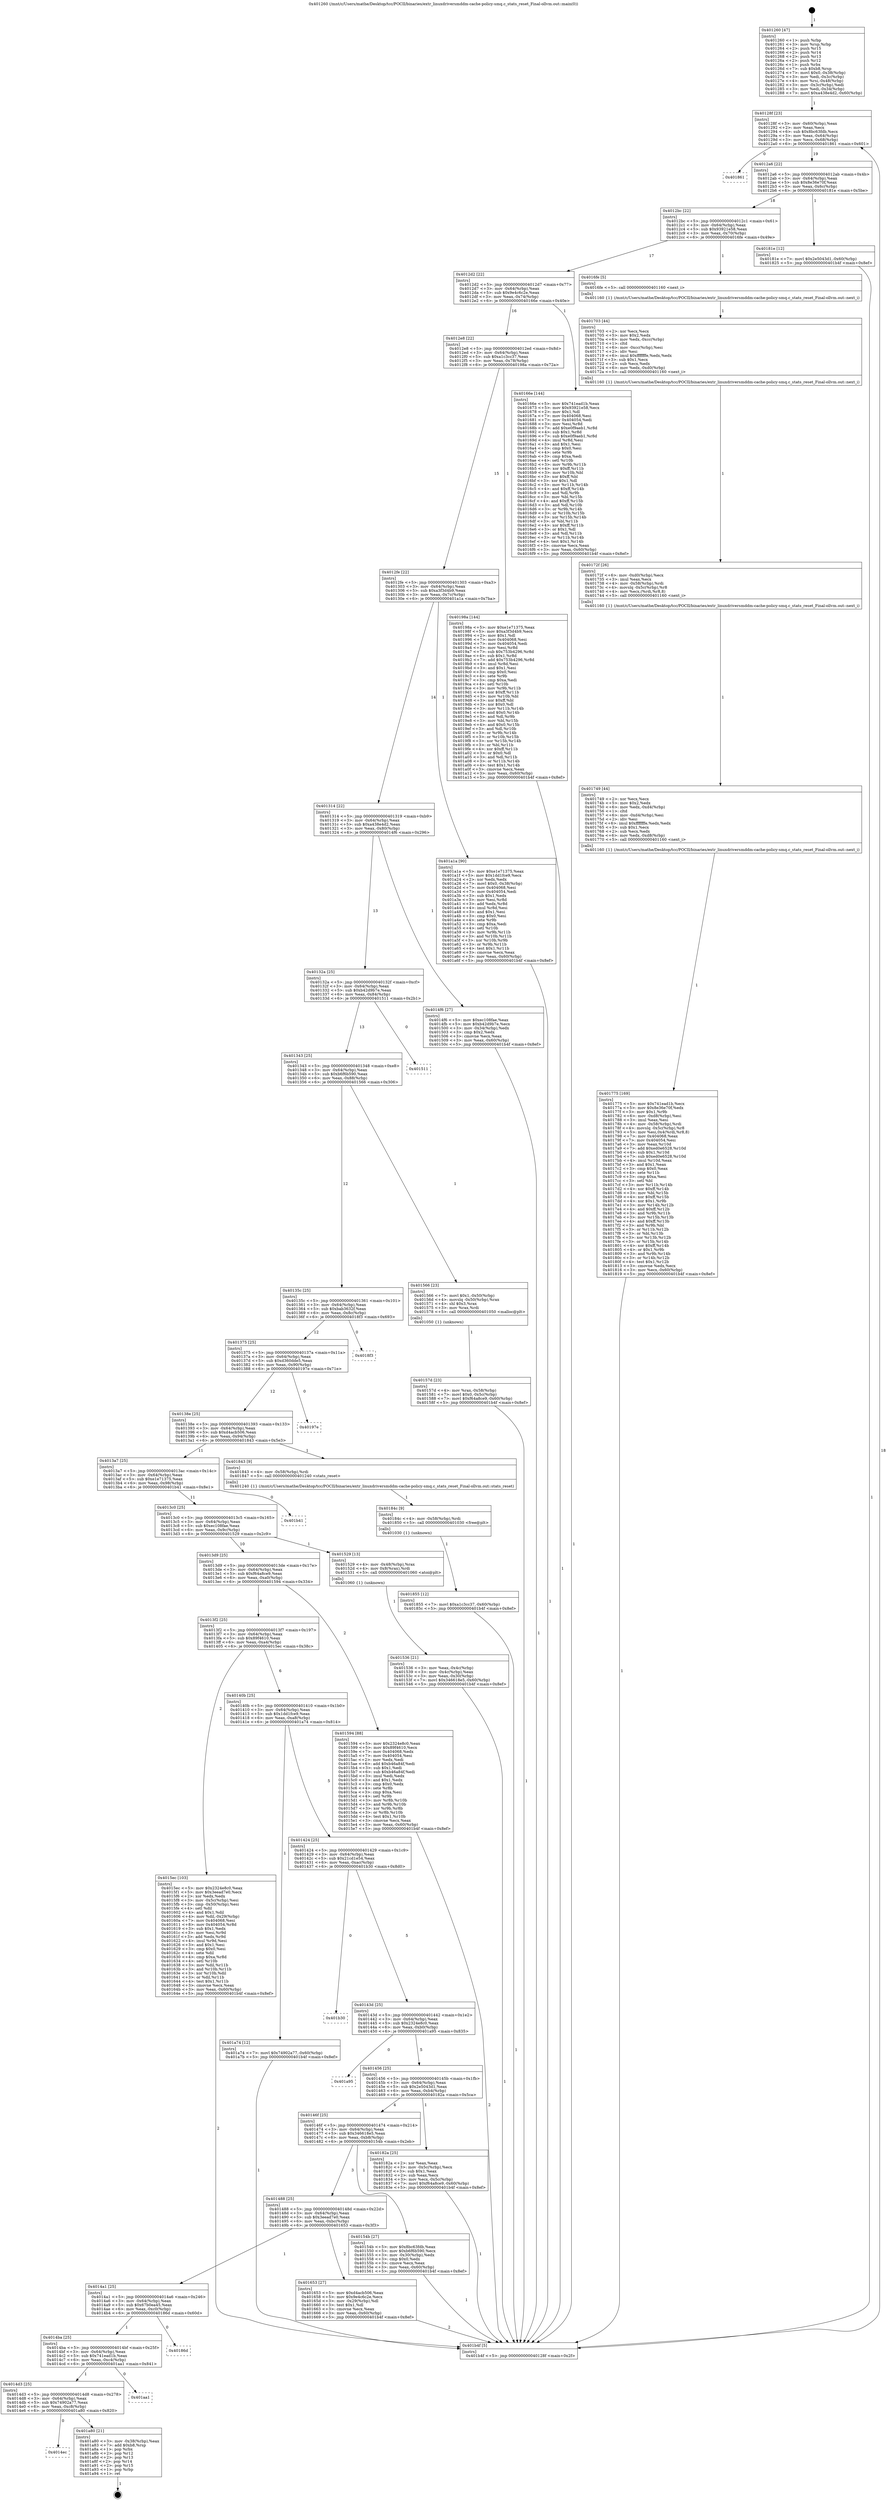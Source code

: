 digraph "0x401260" {
  label = "0x401260 (/mnt/c/Users/mathe/Desktop/tcc/POCII/binaries/extr_linuxdriversmddm-cache-policy-smq.c_stats_reset_Final-ollvm.out::main(0))"
  labelloc = "t"
  node[shape=record]

  Entry [label="",width=0.3,height=0.3,shape=circle,fillcolor=black,style=filled]
  "0x40128f" [label="{
     0x40128f [23]\l
     | [instrs]\l
     &nbsp;&nbsp;0x40128f \<+3\>: mov -0x60(%rbp),%eax\l
     &nbsp;&nbsp;0x401292 \<+2\>: mov %eax,%ecx\l
     &nbsp;&nbsp;0x401294 \<+6\>: sub $0x8bc63fdb,%ecx\l
     &nbsp;&nbsp;0x40129a \<+3\>: mov %eax,-0x64(%rbp)\l
     &nbsp;&nbsp;0x40129d \<+3\>: mov %ecx,-0x68(%rbp)\l
     &nbsp;&nbsp;0x4012a0 \<+6\>: je 0000000000401861 \<main+0x601\>\l
  }"]
  "0x401861" [label="{
     0x401861\l
  }", style=dashed]
  "0x4012a6" [label="{
     0x4012a6 [22]\l
     | [instrs]\l
     &nbsp;&nbsp;0x4012a6 \<+5\>: jmp 00000000004012ab \<main+0x4b\>\l
     &nbsp;&nbsp;0x4012ab \<+3\>: mov -0x64(%rbp),%eax\l
     &nbsp;&nbsp;0x4012ae \<+5\>: sub $0x8e36e70f,%eax\l
     &nbsp;&nbsp;0x4012b3 \<+3\>: mov %eax,-0x6c(%rbp)\l
     &nbsp;&nbsp;0x4012b6 \<+6\>: je 000000000040181e \<main+0x5be\>\l
  }"]
  Exit [label="",width=0.3,height=0.3,shape=circle,fillcolor=black,style=filled,peripheries=2]
  "0x40181e" [label="{
     0x40181e [12]\l
     | [instrs]\l
     &nbsp;&nbsp;0x40181e \<+7\>: movl $0x2e5043d1,-0x60(%rbp)\l
     &nbsp;&nbsp;0x401825 \<+5\>: jmp 0000000000401b4f \<main+0x8ef\>\l
  }"]
  "0x4012bc" [label="{
     0x4012bc [22]\l
     | [instrs]\l
     &nbsp;&nbsp;0x4012bc \<+5\>: jmp 00000000004012c1 \<main+0x61\>\l
     &nbsp;&nbsp;0x4012c1 \<+3\>: mov -0x64(%rbp),%eax\l
     &nbsp;&nbsp;0x4012c4 \<+5\>: sub $0x93921e58,%eax\l
     &nbsp;&nbsp;0x4012c9 \<+3\>: mov %eax,-0x70(%rbp)\l
     &nbsp;&nbsp;0x4012cc \<+6\>: je 00000000004016fe \<main+0x49e\>\l
  }"]
  "0x4014ec" [label="{
     0x4014ec\l
  }", style=dashed]
  "0x4016fe" [label="{
     0x4016fe [5]\l
     | [instrs]\l
     &nbsp;&nbsp;0x4016fe \<+5\>: call 0000000000401160 \<next_i\>\l
     | [calls]\l
     &nbsp;&nbsp;0x401160 \{1\} (/mnt/c/Users/mathe/Desktop/tcc/POCII/binaries/extr_linuxdriversmddm-cache-policy-smq.c_stats_reset_Final-ollvm.out::next_i)\l
  }"]
  "0x4012d2" [label="{
     0x4012d2 [22]\l
     | [instrs]\l
     &nbsp;&nbsp;0x4012d2 \<+5\>: jmp 00000000004012d7 \<main+0x77\>\l
     &nbsp;&nbsp;0x4012d7 \<+3\>: mov -0x64(%rbp),%eax\l
     &nbsp;&nbsp;0x4012da \<+5\>: sub $0x9e4c6c2e,%eax\l
     &nbsp;&nbsp;0x4012df \<+3\>: mov %eax,-0x74(%rbp)\l
     &nbsp;&nbsp;0x4012e2 \<+6\>: je 000000000040166e \<main+0x40e\>\l
  }"]
  "0x401a80" [label="{
     0x401a80 [21]\l
     | [instrs]\l
     &nbsp;&nbsp;0x401a80 \<+3\>: mov -0x38(%rbp),%eax\l
     &nbsp;&nbsp;0x401a83 \<+7\>: add $0xb8,%rsp\l
     &nbsp;&nbsp;0x401a8a \<+1\>: pop %rbx\l
     &nbsp;&nbsp;0x401a8b \<+2\>: pop %r12\l
     &nbsp;&nbsp;0x401a8d \<+2\>: pop %r13\l
     &nbsp;&nbsp;0x401a8f \<+2\>: pop %r14\l
     &nbsp;&nbsp;0x401a91 \<+2\>: pop %r15\l
     &nbsp;&nbsp;0x401a93 \<+1\>: pop %rbp\l
     &nbsp;&nbsp;0x401a94 \<+1\>: ret\l
  }"]
  "0x40166e" [label="{
     0x40166e [144]\l
     | [instrs]\l
     &nbsp;&nbsp;0x40166e \<+5\>: mov $0x741ead1b,%eax\l
     &nbsp;&nbsp;0x401673 \<+5\>: mov $0x93921e58,%ecx\l
     &nbsp;&nbsp;0x401678 \<+2\>: mov $0x1,%dl\l
     &nbsp;&nbsp;0x40167a \<+7\>: mov 0x404068,%esi\l
     &nbsp;&nbsp;0x401681 \<+7\>: mov 0x404054,%edi\l
     &nbsp;&nbsp;0x401688 \<+3\>: mov %esi,%r8d\l
     &nbsp;&nbsp;0x40168b \<+7\>: add $0xe0f9aeb1,%r8d\l
     &nbsp;&nbsp;0x401692 \<+4\>: sub $0x1,%r8d\l
     &nbsp;&nbsp;0x401696 \<+7\>: sub $0xe0f9aeb1,%r8d\l
     &nbsp;&nbsp;0x40169d \<+4\>: imul %r8d,%esi\l
     &nbsp;&nbsp;0x4016a1 \<+3\>: and $0x1,%esi\l
     &nbsp;&nbsp;0x4016a4 \<+3\>: cmp $0x0,%esi\l
     &nbsp;&nbsp;0x4016a7 \<+4\>: sete %r9b\l
     &nbsp;&nbsp;0x4016ab \<+3\>: cmp $0xa,%edi\l
     &nbsp;&nbsp;0x4016ae \<+4\>: setl %r10b\l
     &nbsp;&nbsp;0x4016b2 \<+3\>: mov %r9b,%r11b\l
     &nbsp;&nbsp;0x4016b5 \<+4\>: xor $0xff,%r11b\l
     &nbsp;&nbsp;0x4016b9 \<+3\>: mov %r10b,%bl\l
     &nbsp;&nbsp;0x4016bc \<+3\>: xor $0xff,%bl\l
     &nbsp;&nbsp;0x4016bf \<+3\>: xor $0x1,%dl\l
     &nbsp;&nbsp;0x4016c2 \<+3\>: mov %r11b,%r14b\l
     &nbsp;&nbsp;0x4016c5 \<+4\>: and $0xff,%r14b\l
     &nbsp;&nbsp;0x4016c9 \<+3\>: and %dl,%r9b\l
     &nbsp;&nbsp;0x4016cc \<+3\>: mov %bl,%r15b\l
     &nbsp;&nbsp;0x4016cf \<+4\>: and $0xff,%r15b\l
     &nbsp;&nbsp;0x4016d3 \<+3\>: and %dl,%r10b\l
     &nbsp;&nbsp;0x4016d6 \<+3\>: or %r9b,%r14b\l
     &nbsp;&nbsp;0x4016d9 \<+3\>: or %r10b,%r15b\l
     &nbsp;&nbsp;0x4016dc \<+3\>: xor %r15b,%r14b\l
     &nbsp;&nbsp;0x4016df \<+3\>: or %bl,%r11b\l
     &nbsp;&nbsp;0x4016e2 \<+4\>: xor $0xff,%r11b\l
     &nbsp;&nbsp;0x4016e6 \<+3\>: or $0x1,%dl\l
     &nbsp;&nbsp;0x4016e9 \<+3\>: and %dl,%r11b\l
     &nbsp;&nbsp;0x4016ec \<+3\>: or %r11b,%r14b\l
     &nbsp;&nbsp;0x4016ef \<+4\>: test $0x1,%r14b\l
     &nbsp;&nbsp;0x4016f3 \<+3\>: cmovne %ecx,%eax\l
     &nbsp;&nbsp;0x4016f6 \<+3\>: mov %eax,-0x60(%rbp)\l
     &nbsp;&nbsp;0x4016f9 \<+5\>: jmp 0000000000401b4f \<main+0x8ef\>\l
  }"]
  "0x4012e8" [label="{
     0x4012e8 [22]\l
     | [instrs]\l
     &nbsp;&nbsp;0x4012e8 \<+5\>: jmp 00000000004012ed \<main+0x8d\>\l
     &nbsp;&nbsp;0x4012ed \<+3\>: mov -0x64(%rbp),%eax\l
     &nbsp;&nbsp;0x4012f0 \<+5\>: sub $0xa1c3cc37,%eax\l
     &nbsp;&nbsp;0x4012f5 \<+3\>: mov %eax,-0x78(%rbp)\l
     &nbsp;&nbsp;0x4012f8 \<+6\>: je 000000000040198a \<main+0x72a\>\l
  }"]
  "0x4014d3" [label="{
     0x4014d3 [25]\l
     | [instrs]\l
     &nbsp;&nbsp;0x4014d3 \<+5\>: jmp 00000000004014d8 \<main+0x278\>\l
     &nbsp;&nbsp;0x4014d8 \<+3\>: mov -0x64(%rbp),%eax\l
     &nbsp;&nbsp;0x4014db \<+5\>: sub $0x74902a77,%eax\l
     &nbsp;&nbsp;0x4014e0 \<+6\>: mov %eax,-0xc8(%rbp)\l
     &nbsp;&nbsp;0x4014e6 \<+6\>: je 0000000000401a80 \<main+0x820\>\l
  }"]
  "0x40198a" [label="{
     0x40198a [144]\l
     | [instrs]\l
     &nbsp;&nbsp;0x40198a \<+5\>: mov $0xe1e71375,%eax\l
     &nbsp;&nbsp;0x40198f \<+5\>: mov $0xa3f3d4b9,%ecx\l
     &nbsp;&nbsp;0x401994 \<+2\>: mov $0x1,%dl\l
     &nbsp;&nbsp;0x401996 \<+7\>: mov 0x404068,%esi\l
     &nbsp;&nbsp;0x40199d \<+7\>: mov 0x404054,%edi\l
     &nbsp;&nbsp;0x4019a4 \<+3\>: mov %esi,%r8d\l
     &nbsp;&nbsp;0x4019a7 \<+7\>: sub $0x753b4296,%r8d\l
     &nbsp;&nbsp;0x4019ae \<+4\>: sub $0x1,%r8d\l
     &nbsp;&nbsp;0x4019b2 \<+7\>: add $0x753b4296,%r8d\l
     &nbsp;&nbsp;0x4019b9 \<+4\>: imul %r8d,%esi\l
     &nbsp;&nbsp;0x4019bd \<+3\>: and $0x1,%esi\l
     &nbsp;&nbsp;0x4019c0 \<+3\>: cmp $0x0,%esi\l
     &nbsp;&nbsp;0x4019c3 \<+4\>: sete %r9b\l
     &nbsp;&nbsp;0x4019c7 \<+3\>: cmp $0xa,%edi\l
     &nbsp;&nbsp;0x4019ca \<+4\>: setl %r10b\l
     &nbsp;&nbsp;0x4019ce \<+3\>: mov %r9b,%r11b\l
     &nbsp;&nbsp;0x4019d1 \<+4\>: xor $0xff,%r11b\l
     &nbsp;&nbsp;0x4019d5 \<+3\>: mov %r10b,%bl\l
     &nbsp;&nbsp;0x4019d8 \<+3\>: xor $0xff,%bl\l
     &nbsp;&nbsp;0x4019db \<+3\>: xor $0x0,%dl\l
     &nbsp;&nbsp;0x4019de \<+3\>: mov %r11b,%r14b\l
     &nbsp;&nbsp;0x4019e1 \<+4\>: and $0x0,%r14b\l
     &nbsp;&nbsp;0x4019e5 \<+3\>: and %dl,%r9b\l
     &nbsp;&nbsp;0x4019e8 \<+3\>: mov %bl,%r15b\l
     &nbsp;&nbsp;0x4019eb \<+4\>: and $0x0,%r15b\l
     &nbsp;&nbsp;0x4019ef \<+3\>: and %dl,%r10b\l
     &nbsp;&nbsp;0x4019f2 \<+3\>: or %r9b,%r14b\l
     &nbsp;&nbsp;0x4019f5 \<+3\>: or %r10b,%r15b\l
     &nbsp;&nbsp;0x4019f8 \<+3\>: xor %r15b,%r14b\l
     &nbsp;&nbsp;0x4019fb \<+3\>: or %bl,%r11b\l
     &nbsp;&nbsp;0x4019fe \<+4\>: xor $0xff,%r11b\l
     &nbsp;&nbsp;0x401a02 \<+3\>: or $0x0,%dl\l
     &nbsp;&nbsp;0x401a05 \<+3\>: and %dl,%r11b\l
     &nbsp;&nbsp;0x401a08 \<+3\>: or %r11b,%r14b\l
     &nbsp;&nbsp;0x401a0b \<+4\>: test $0x1,%r14b\l
     &nbsp;&nbsp;0x401a0f \<+3\>: cmovne %ecx,%eax\l
     &nbsp;&nbsp;0x401a12 \<+3\>: mov %eax,-0x60(%rbp)\l
     &nbsp;&nbsp;0x401a15 \<+5\>: jmp 0000000000401b4f \<main+0x8ef\>\l
  }"]
  "0x4012fe" [label="{
     0x4012fe [22]\l
     | [instrs]\l
     &nbsp;&nbsp;0x4012fe \<+5\>: jmp 0000000000401303 \<main+0xa3\>\l
     &nbsp;&nbsp;0x401303 \<+3\>: mov -0x64(%rbp),%eax\l
     &nbsp;&nbsp;0x401306 \<+5\>: sub $0xa3f3d4b9,%eax\l
     &nbsp;&nbsp;0x40130b \<+3\>: mov %eax,-0x7c(%rbp)\l
     &nbsp;&nbsp;0x40130e \<+6\>: je 0000000000401a1a \<main+0x7ba\>\l
  }"]
  "0x401aa1" [label="{
     0x401aa1\l
  }", style=dashed]
  "0x401a1a" [label="{
     0x401a1a [90]\l
     | [instrs]\l
     &nbsp;&nbsp;0x401a1a \<+5\>: mov $0xe1e71375,%eax\l
     &nbsp;&nbsp;0x401a1f \<+5\>: mov $0x1dd1fce9,%ecx\l
     &nbsp;&nbsp;0x401a24 \<+2\>: xor %edx,%edx\l
     &nbsp;&nbsp;0x401a26 \<+7\>: movl $0x0,-0x38(%rbp)\l
     &nbsp;&nbsp;0x401a2d \<+7\>: mov 0x404068,%esi\l
     &nbsp;&nbsp;0x401a34 \<+7\>: mov 0x404054,%edi\l
     &nbsp;&nbsp;0x401a3b \<+3\>: sub $0x1,%edx\l
     &nbsp;&nbsp;0x401a3e \<+3\>: mov %esi,%r8d\l
     &nbsp;&nbsp;0x401a41 \<+3\>: add %edx,%r8d\l
     &nbsp;&nbsp;0x401a44 \<+4\>: imul %r8d,%esi\l
     &nbsp;&nbsp;0x401a48 \<+3\>: and $0x1,%esi\l
     &nbsp;&nbsp;0x401a4b \<+3\>: cmp $0x0,%esi\l
     &nbsp;&nbsp;0x401a4e \<+4\>: sete %r9b\l
     &nbsp;&nbsp;0x401a52 \<+3\>: cmp $0xa,%edi\l
     &nbsp;&nbsp;0x401a55 \<+4\>: setl %r10b\l
     &nbsp;&nbsp;0x401a59 \<+3\>: mov %r9b,%r11b\l
     &nbsp;&nbsp;0x401a5c \<+3\>: and %r10b,%r11b\l
     &nbsp;&nbsp;0x401a5f \<+3\>: xor %r10b,%r9b\l
     &nbsp;&nbsp;0x401a62 \<+3\>: or %r9b,%r11b\l
     &nbsp;&nbsp;0x401a65 \<+4\>: test $0x1,%r11b\l
     &nbsp;&nbsp;0x401a69 \<+3\>: cmovne %ecx,%eax\l
     &nbsp;&nbsp;0x401a6c \<+3\>: mov %eax,-0x60(%rbp)\l
     &nbsp;&nbsp;0x401a6f \<+5\>: jmp 0000000000401b4f \<main+0x8ef\>\l
  }"]
  "0x401314" [label="{
     0x401314 [22]\l
     | [instrs]\l
     &nbsp;&nbsp;0x401314 \<+5\>: jmp 0000000000401319 \<main+0xb9\>\l
     &nbsp;&nbsp;0x401319 \<+3\>: mov -0x64(%rbp),%eax\l
     &nbsp;&nbsp;0x40131c \<+5\>: sub $0xa438e4d2,%eax\l
     &nbsp;&nbsp;0x401321 \<+3\>: mov %eax,-0x80(%rbp)\l
     &nbsp;&nbsp;0x401324 \<+6\>: je 00000000004014f6 \<main+0x296\>\l
  }"]
  "0x4014ba" [label="{
     0x4014ba [25]\l
     | [instrs]\l
     &nbsp;&nbsp;0x4014ba \<+5\>: jmp 00000000004014bf \<main+0x25f\>\l
     &nbsp;&nbsp;0x4014bf \<+3\>: mov -0x64(%rbp),%eax\l
     &nbsp;&nbsp;0x4014c2 \<+5\>: sub $0x741ead1b,%eax\l
     &nbsp;&nbsp;0x4014c7 \<+6\>: mov %eax,-0xc4(%rbp)\l
     &nbsp;&nbsp;0x4014cd \<+6\>: je 0000000000401aa1 \<main+0x841\>\l
  }"]
  "0x4014f6" [label="{
     0x4014f6 [27]\l
     | [instrs]\l
     &nbsp;&nbsp;0x4014f6 \<+5\>: mov $0xec108fae,%eax\l
     &nbsp;&nbsp;0x4014fb \<+5\>: mov $0xb42d9b7e,%ecx\l
     &nbsp;&nbsp;0x401500 \<+3\>: mov -0x34(%rbp),%edx\l
     &nbsp;&nbsp;0x401503 \<+3\>: cmp $0x2,%edx\l
     &nbsp;&nbsp;0x401506 \<+3\>: cmovne %ecx,%eax\l
     &nbsp;&nbsp;0x401509 \<+3\>: mov %eax,-0x60(%rbp)\l
     &nbsp;&nbsp;0x40150c \<+5\>: jmp 0000000000401b4f \<main+0x8ef\>\l
  }"]
  "0x40132a" [label="{
     0x40132a [25]\l
     | [instrs]\l
     &nbsp;&nbsp;0x40132a \<+5\>: jmp 000000000040132f \<main+0xcf\>\l
     &nbsp;&nbsp;0x40132f \<+3\>: mov -0x64(%rbp),%eax\l
     &nbsp;&nbsp;0x401332 \<+5\>: sub $0xb42d9b7e,%eax\l
     &nbsp;&nbsp;0x401337 \<+6\>: mov %eax,-0x84(%rbp)\l
     &nbsp;&nbsp;0x40133d \<+6\>: je 0000000000401511 \<main+0x2b1\>\l
  }"]
  "0x401b4f" [label="{
     0x401b4f [5]\l
     | [instrs]\l
     &nbsp;&nbsp;0x401b4f \<+5\>: jmp 000000000040128f \<main+0x2f\>\l
  }"]
  "0x401260" [label="{
     0x401260 [47]\l
     | [instrs]\l
     &nbsp;&nbsp;0x401260 \<+1\>: push %rbp\l
     &nbsp;&nbsp;0x401261 \<+3\>: mov %rsp,%rbp\l
     &nbsp;&nbsp;0x401264 \<+2\>: push %r15\l
     &nbsp;&nbsp;0x401266 \<+2\>: push %r14\l
     &nbsp;&nbsp;0x401268 \<+2\>: push %r13\l
     &nbsp;&nbsp;0x40126a \<+2\>: push %r12\l
     &nbsp;&nbsp;0x40126c \<+1\>: push %rbx\l
     &nbsp;&nbsp;0x40126d \<+7\>: sub $0xb8,%rsp\l
     &nbsp;&nbsp;0x401274 \<+7\>: movl $0x0,-0x38(%rbp)\l
     &nbsp;&nbsp;0x40127b \<+3\>: mov %edi,-0x3c(%rbp)\l
     &nbsp;&nbsp;0x40127e \<+4\>: mov %rsi,-0x48(%rbp)\l
     &nbsp;&nbsp;0x401282 \<+3\>: mov -0x3c(%rbp),%edi\l
     &nbsp;&nbsp;0x401285 \<+3\>: mov %edi,-0x34(%rbp)\l
     &nbsp;&nbsp;0x401288 \<+7\>: movl $0xa438e4d2,-0x60(%rbp)\l
  }"]
  "0x40186d" [label="{
     0x40186d\l
  }", style=dashed]
  "0x401511" [label="{
     0x401511\l
  }", style=dashed]
  "0x401343" [label="{
     0x401343 [25]\l
     | [instrs]\l
     &nbsp;&nbsp;0x401343 \<+5\>: jmp 0000000000401348 \<main+0xe8\>\l
     &nbsp;&nbsp;0x401348 \<+3\>: mov -0x64(%rbp),%eax\l
     &nbsp;&nbsp;0x40134b \<+5\>: sub $0xb6f6b590,%eax\l
     &nbsp;&nbsp;0x401350 \<+6\>: mov %eax,-0x88(%rbp)\l
     &nbsp;&nbsp;0x401356 \<+6\>: je 0000000000401566 \<main+0x306\>\l
  }"]
  "0x401855" [label="{
     0x401855 [12]\l
     | [instrs]\l
     &nbsp;&nbsp;0x401855 \<+7\>: movl $0xa1c3cc37,-0x60(%rbp)\l
     &nbsp;&nbsp;0x40185c \<+5\>: jmp 0000000000401b4f \<main+0x8ef\>\l
  }"]
  "0x401566" [label="{
     0x401566 [23]\l
     | [instrs]\l
     &nbsp;&nbsp;0x401566 \<+7\>: movl $0x1,-0x50(%rbp)\l
     &nbsp;&nbsp;0x40156d \<+4\>: movslq -0x50(%rbp),%rax\l
     &nbsp;&nbsp;0x401571 \<+4\>: shl $0x3,%rax\l
     &nbsp;&nbsp;0x401575 \<+3\>: mov %rax,%rdi\l
     &nbsp;&nbsp;0x401578 \<+5\>: call 0000000000401050 \<malloc@plt\>\l
     | [calls]\l
     &nbsp;&nbsp;0x401050 \{1\} (unknown)\l
  }"]
  "0x40135c" [label="{
     0x40135c [25]\l
     | [instrs]\l
     &nbsp;&nbsp;0x40135c \<+5\>: jmp 0000000000401361 \<main+0x101\>\l
     &nbsp;&nbsp;0x401361 \<+3\>: mov -0x64(%rbp),%eax\l
     &nbsp;&nbsp;0x401364 \<+5\>: sub $0xbab3632f,%eax\l
     &nbsp;&nbsp;0x401369 \<+6\>: mov %eax,-0x8c(%rbp)\l
     &nbsp;&nbsp;0x40136f \<+6\>: je 00000000004018f3 \<main+0x693\>\l
  }"]
  "0x40184c" [label="{
     0x40184c [9]\l
     | [instrs]\l
     &nbsp;&nbsp;0x40184c \<+4\>: mov -0x58(%rbp),%rdi\l
     &nbsp;&nbsp;0x401850 \<+5\>: call 0000000000401030 \<free@plt\>\l
     | [calls]\l
     &nbsp;&nbsp;0x401030 \{1\} (unknown)\l
  }"]
  "0x4018f3" [label="{
     0x4018f3\l
  }", style=dashed]
  "0x401375" [label="{
     0x401375 [25]\l
     | [instrs]\l
     &nbsp;&nbsp;0x401375 \<+5\>: jmp 000000000040137a \<main+0x11a\>\l
     &nbsp;&nbsp;0x40137a \<+3\>: mov -0x64(%rbp),%eax\l
     &nbsp;&nbsp;0x40137d \<+5\>: sub $0xd360dde5,%eax\l
     &nbsp;&nbsp;0x401382 \<+6\>: mov %eax,-0x90(%rbp)\l
     &nbsp;&nbsp;0x401388 \<+6\>: je 000000000040197e \<main+0x71e\>\l
  }"]
  "0x401775" [label="{
     0x401775 [169]\l
     | [instrs]\l
     &nbsp;&nbsp;0x401775 \<+5\>: mov $0x741ead1b,%ecx\l
     &nbsp;&nbsp;0x40177a \<+5\>: mov $0x8e36e70f,%edx\l
     &nbsp;&nbsp;0x40177f \<+3\>: mov $0x1,%r9b\l
     &nbsp;&nbsp;0x401782 \<+6\>: mov -0xd8(%rbp),%esi\l
     &nbsp;&nbsp;0x401788 \<+3\>: imul %eax,%esi\l
     &nbsp;&nbsp;0x40178b \<+4\>: mov -0x58(%rbp),%rdi\l
     &nbsp;&nbsp;0x40178f \<+4\>: movslq -0x5c(%rbp),%r8\l
     &nbsp;&nbsp;0x401793 \<+5\>: mov %esi,0x4(%rdi,%r8,8)\l
     &nbsp;&nbsp;0x401798 \<+7\>: mov 0x404068,%eax\l
     &nbsp;&nbsp;0x40179f \<+7\>: mov 0x404054,%esi\l
     &nbsp;&nbsp;0x4017a6 \<+3\>: mov %eax,%r10d\l
     &nbsp;&nbsp;0x4017a9 \<+7\>: add $0xed0e6528,%r10d\l
     &nbsp;&nbsp;0x4017b0 \<+4\>: sub $0x1,%r10d\l
     &nbsp;&nbsp;0x4017b4 \<+7\>: sub $0xed0e6528,%r10d\l
     &nbsp;&nbsp;0x4017bb \<+4\>: imul %r10d,%eax\l
     &nbsp;&nbsp;0x4017bf \<+3\>: and $0x1,%eax\l
     &nbsp;&nbsp;0x4017c2 \<+3\>: cmp $0x0,%eax\l
     &nbsp;&nbsp;0x4017c5 \<+4\>: sete %r11b\l
     &nbsp;&nbsp;0x4017c9 \<+3\>: cmp $0xa,%esi\l
     &nbsp;&nbsp;0x4017cc \<+3\>: setl %bl\l
     &nbsp;&nbsp;0x4017cf \<+3\>: mov %r11b,%r14b\l
     &nbsp;&nbsp;0x4017d2 \<+4\>: xor $0xff,%r14b\l
     &nbsp;&nbsp;0x4017d6 \<+3\>: mov %bl,%r15b\l
     &nbsp;&nbsp;0x4017d9 \<+4\>: xor $0xff,%r15b\l
     &nbsp;&nbsp;0x4017dd \<+4\>: xor $0x1,%r9b\l
     &nbsp;&nbsp;0x4017e1 \<+3\>: mov %r14b,%r12b\l
     &nbsp;&nbsp;0x4017e4 \<+4\>: and $0xff,%r12b\l
     &nbsp;&nbsp;0x4017e8 \<+3\>: and %r9b,%r11b\l
     &nbsp;&nbsp;0x4017eb \<+3\>: mov %r15b,%r13b\l
     &nbsp;&nbsp;0x4017ee \<+4\>: and $0xff,%r13b\l
     &nbsp;&nbsp;0x4017f2 \<+3\>: and %r9b,%bl\l
     &nbsp;&nbsp;0x4017f5 \<+3\>: or %r11b,%r12b\l
     &nbsp;&nbsp;0x4017f8 \<+3\>: or %bl,%r13b\l
     &nbsp;&nbsp;0x4017fb \<+3\>: xor %r13b,%r12b\l
     &nbsp;&nbsp;0x4017fe \<+3\>: or %r15b,%r14b\l
     &nbsp;&nbsp;0x401801 \<+4\>: xor $0xff,%r14b\l
     &nbsp;&nbsp;0x401805 \<+4\>: or $0x1,%r9b\l
     &nbsp;&nbsp;0x401809 \<+3\>: and %r9b,%r14b\l
     &nbsp;&nbsp;0x40180c \<+3\>: or %r14b,%r12b\l
     &nbsp;&nbsp;0x40180f \<+4\>: test $0x1,%r12b\l
     &nbsp;&nbsp;0x401813 \<+3\>: cmovne %edx,%ecx\l
     &nbsp;&nbsp;0x401816 \<+3\>: mov %ecx,-0x60(%rbp)\l
     &nbsp;&nbsp;0x401819 \<+5\>: jmp 0000000000401b4f \<main+0x8ef\>\l
  }"]
  "0x40197e" [label="{
     0x40197e\l
  }", style=dashed]
  "0x40138e" [label="{
     0x40138e [25]\l
     | [instrs]\l
     &nbsp;&nbsp;0x40138e \<+5\>: jmp 0000000000401393 \<main+0x133\>\l
     &nbsp;&nbsp;0x401393 \<+3\>: mov -0x64(%rbp),%eax\l
     &nbsp;&nbsp;0x401396 \<+5\>: sub $0xd4acb506,%eax\l
     &nbsp;&nbsp;0x40139b \<+6\>: mov %eax,-0x94(%rbp)\l
     &nbsp;&nbsp;0x4013a1 \<+6\>: je 0000000000401843 \<main+0x5e3\>\l
  }"]
  "0x401749" [label="{
     0x401749 [44]\l
     | [instrs]\l
     &nbsp;&nbsp;0x401749 \<+2\>: xor %ecx,%ecx\l
     &nbsp;&nbsp;0x40174b \<+5\>: mov $0x2,%edx\l
     &nbsp;&nbsp;0x401750 \<+6\>: mov %edx,-0xd4(%rbp)\l
     &nbsp;&nbsp;0x401756 \<+1\>: cltd\l
     &nbsp;&nbsp;0x401757 \<+6\>: mov -0xd4(%rbp),%esi\l
     &nbsp;&nbsp;0x40175d \<+2\>: idiv %esi\l
     &nbsp;&nbsp;0x40175f \<+6\>: imul $0xfffffffe,%edx,%edx\l
     &nbsp;&nbsp;0x401765 \<+3\>: sub $0x1,%ecx\l
     &nbsp;&nbsp;0x401768 \<+2\>: sub %ecx,%edx\l
     &nbsp;&nbsp;0x40176a \<+6\>: mov %edx,-0xd8(%rbp)\l
     &nbsp;&nbsp;0x401770 \<+5\>: call 0000000000401160 \<next_i\>\l
     | [calls]\l
     &nbsp;&nbsp;0x401160 \{1\} (/mnt/c/Users/mathe/Desktop/tcc/POCII/binaries/extr_linuxdriversmddm-cache-policy-smq.c_stats_reset_Final-ollvm.out::next_i)\l
  }"]
  "0x401843" [label="{
     0x401843 [9]\l
     | [instrs]\l
     &nbsp;&nbsp;0x401843 \<+4\>: mov -0x58(%rbp),%rdi\l
     &nbsp;&nbsp;0x401847 \<+5\>: call 0000000000401240 \<stats_reset\>\l
     | [calls]\l
     &nbsp;&nbsp;0x401240 \{1\} (/mnt/c/Users/mathe/Desktop/tcc/POCII/binaries/extr_linuxdriversmddm-cache-policy-smq.c_stats_reset_Final-ollvm.out::stats_reset)\l
  }"]
  "0x4013a7" [label="{
     0x4013a7 [25]\l
     | [instrs]\l
     &nbsp;&nbsp;0x4013a7 \<+5\>: jmp 00000000004013ac \<main+0x14c\>\l
     &nbsp;&nbsp;0x4013ac \<+3\>: mov -0x64(%rbp),%eax\l
     &nbsp;&nbsp;0x4013af \<+5\>: sub $0xe1e71375,%eax\l
     &nbsp;&nbsp;0x4013b4 \<+6\>: mov %eax,-0x98(%rbp)\l
     &nbsp;&nbsp;0x4013ba \<+6\>: je 0000000000401b41 \<main+0x8e1\>\l
  }"]
  "0x40172f" [label="{
     0x40172f [26]\l
     | [instrs]\l
     &nbsp;&nbsp;0x40172f \<+6\>: mov -0xd0(%rbp),%ecx\l
     &nbsp;&nbsp;0x401735 \<+3\>: imul %eax,%ecx\l
     &nbsp;&nbsp;0x401738 \<+4\>: mov -0x58(%rbp),%rdi\l
     &nbsp;&nbsp;0x40173c \<+4\>: movslq -0x5c(%rbp),%r8\l
     &nbsp;&nbsp;0x401740 \<+4\>: mov %ecx,(%rdi,%r8,8)\l
     &nbsp;&nbsp;0x401744 \<+5\>: call 0000000000401160 \<next_i\>\l
     | [calls]\l
     &nbsp;&nbsp;0x401160 \{1\} (/mnt/c/Users/mathe/Desktop/tcc/POCII/binaries/extr_linuxdriversmddm-cache-policy-smq.c_stats_reset_Final-ollvm.out::next_i)\l
  }"]
  "0x401b41" [label="{
     0x401b41\l
  }", style=dashed]
  "0x4013c0" [label="{
     0x4013c0 [25]\l
     | [instrs]\l
     &nbsp;&nbsp;0x4013c0 \<+5\>: jmp 00000000004013c5 \<main+0x165\>\l
     &nbsp;&nbsp;0x4013c5 \<+3\>: mov -0x64(%rbp),%eax\l
     &nbsp;&nbsp;0x4013c8 \<+5\>: sub $0xec108fae,%eax\l
     &nbsp;&nbsp;0x4013cd \<+6\>: mov %eax,-0x9c(%rbp)\l
     &nbsp;&nbsp;0x4013d3 \<+6\>: je 0000000000401529 \<main+0x2c9\>\l
  }"]
  "0x401703" [label="{
     0x401703 [44]\l
     | [instrs]\l
     &nbsp;&nbsp;0x401703 \<+2\>: xor %ecx,%ecx\l
     &nbsp;&nbsp;0x401705 \<+5\>: mov $0x2,%edx\l
     &nbsp;&nbsp;0x40170a \<+6\>: mov %edx,-0xcc(%rbp)\l
     &nbsp;&nbsp;0x401710 \<+1\>: cltd\l
     &nbsp;&nbsp;0x401711 \<+6\>: mov -0xcc(%rbp),%esi\l
     &nbsp;&nbsp;0x401717 \<+2\>: idiv %esi\l
     &nbsp;&nbsp;0x401719 \<+6\>: imul $0xfffffffe,%edx,%edx\l
     &nbsp;&nbsp;0x40171f \<+3\>: sub $0x1,%ecx\l
     &nbsp;&nbsp;0x401722 \<+2\>: sub %ecx,%edx\l
     &nbsp;&nbsp;0x401724 \<+6\>: mov %edx,-0xd0(%rbp)\l
     &nbsp;&nbsp;0x40172a \<+5\>: call 0000000000401160 \<next_i\>\l
     | [calls]\l
     &nbsp;&nbsp;0x401160 \{1\} (/mnt/c/Users/mathe/Desktop/tcc/POCII/binaries/extr_linuxdriversmddm-cache-policy-smq.c_stats_reset_Final-ollvm.out::next_i)\l
  }"]
  "0x401529" [label="{
     0x401529 [13]\l
     | [instrs]\l
     &nbsp;&nbsp;0x401529 \<+4\>: mov -0x48(%rbp),%rax\l
     &nbsp;&nbsp;0x40152d \<+4\>: mov 0x8(%rax),%rdi\l
     &nbsp;&nbsp;0x401531 \<+5\>: call 0000000000401060 \<atoi@plt\>\l
     | [calls]\l
     &nbsp;&nbsp;0x401060 \{1\} (unknown)\l
  }"]
  "0x4013d9" [label="{
     0x4013d9 [25]\l
     | [instrs]\l
     &nbsp;&nbsp;0x4013d9 \<+5\>: jmp 00000000004013de \<main+0x17e\>\l
     &nbsp;&nbsp;0x4013de \<+3\>: mov -0x64(%rbp),%eax\l
     &nbsp;&nbsp;0x4013e1 \<+5\>: sub $0xf64a8ce9,%eax\l
     &nbsp;&nbsp;0x4013e6 \<+6\>: mov %eax,-0xa0(%rbp)\l
     &nbsp;&nbsp;0x4013ec \<+6\>: je 0000000000401594 \<main+0x334\>\l
  }"]
  "0x401536" [label="{
     0x401536 [21]\l
     | [instrs]\l
     &nbsp;&nbsp;0x401536 \<+3\>: mov %eax,-0x4c(%rbp)\l
     &nbsp;&nbsp;0x401539 \<+3\>: mov -0x4c(%rbp),%eax\l
     &nbsp;&nbsp;0x40153c \<+3\>: mov %eax,-0x30(%rbp)\l
     &nbsp;&nbsp;0x40153f \<+7\>: movl $0x346618e5,-0x60(%rbp)\l
     &nbsp;&nbsp;0x401546 \<+5\>: jmp 0000000000401b4f \<main+0x8ef\>\l
  }"]
  "0x4014a1" [label="{
     0x4014a1 [25]\l
     | [instrs]\l
     &nbsp;&nbsp;0x4014a1 \<+5\>: jmp 00000000004014a6 \<main+0x246\>\l
     &nbsp;&nbsp;0x4014a6 \<+3\>: mov -0x64(%rbp),%eax\l
     &nbsp;&nbsp;0x4014a9 \<+5\>: sub $0x67b0ea45,%eax\l
     &nbsp;&nbsp;0x4014ae \<+6\>: mov %eax,-0xc0(%rbp)\l
     &nbsp;&nbsp;0x4014b4 \<+6\>: je 000000000040186d \<main+0x60d\>\l
  }"]
  "0x401594" [label="{
     0x401594 [88]\l
     | [instrs]\l
     &nbsp;&nbsp;0x401594 \<+5\>: mov $0x2324e8c0,%eax\l
     &nbsp;&nbsp;0x401599 \<+5\>: mov $0x89f4610,%ecx\l
     &nbsp;&nbsp;0x40159e \<+7\>: mov 0x404068,%edx\l
     &nbsp;&nbsp;0x4015a5 \<+7\>: mov 0x404054,%esi\l
     &nbsp;&nbsp;0x4015ac \<+2\>: mov %edx,%edi\l
     &nbsp;&nbsp;0x4015ae \<+6\>: add $0xb46a84f,%edi\l
     &nbsp;&nbsp;0x4015b4 \<+3\>: sub $0x1,%edi\l
     &nbsp;&nbsp;0x4015b7 \<+6\>: sub $0xb46a84f,%edi\l
     &nbsp;&nbsp;0x4015bd \<+3\>: imul %edi,%edx\l
     &nbsp;&nbsp;0x4015c0 \<+3\>: and $0x1,%edx\l
     &nbsp;&nbsp;0x4015c3 \<+3\>: cmp $0x0,%edx\l
     &nbsp;&nbsp;0x4015c6 \<+4\>: sete %r8b\l
     &nbsp;&nbsp;0x4015ca \<+3\>: cmp $0xa,%esi\l
     &nbsp;&nbsp;0x4015cd \<+4\>: setl %r9b\l
     &nbsp;&nbsp;0x4015d1 \<+3\>: mov %r8b,%r10b\l
     &nbsp;&nbsp;0x4015d4 \<+3\>: and %r9b,%r10b\l
     &nbsp;&nbsp;0x4015d7 \<+3\>: xor %r9b,%r8b\l
     &nbsp;&nbsp;0x4015da \<+3\>: or %r8b,%r10b\l
     &nbsp;&nbsp;0x4015dd \<+4\>: test $0x1,%r10b\l
     &nbsp;&nbsp;0x4015e1 \<+3\>: cmovne %ecx,%eax\l
     &nbsp;&nbsp;0x4015e4 \<+3\>: mov %eax,-0x60(%rbp)\l
     &nbsp;&nbsp;0x4015e7 \<+5\>: jmp 0000000000401b4f \<main+0x8ef\>\l
  }"]
  "0x4013f2" [label="{
     0x4013f2 [25]\l
     | [instrs]\l
     &nbsp;&nbsp;0x4013f2 \<+5\>: jmp 00000000004013f7 \<main+0x197\>\l
     &nbsp;&nbsp;0x4013f7 \<+3\>: mov -0x64(%rbp),%eax\l
     &nbsp;&nbsp;0x4013fa \<+5\>: sub $0x89f4610,%eax\l
     &nbsp;&nbsp;0x4013ff \<+6\>: mov %eax,-0xa4(%rbp)\l
     &nbsp;&nbsp;0x401405 \<+6\>: je 00000000004015ec \<main+0x38c\>\l
  }"]
  "0x401653" [label="{
     0x401653 [27]\l
     | [instrs]\l
     &nbsp;&nbsp;0x401653 \<+5\>: mov $0xd4acb506,%eax\l
     &nbsp;&nbsp;0x401658 \<+5\>: mov $0x9e4c6c2e,%ecx\l
     &nbsp;&nbsp;0x40165d \<+3\>: mov -0x29(%rbp),%dl\l
     &nbsp;&nbsp;0x401660 \<+3\>: test $0x1,%dl\l
     &nbsp;&nbsp;0x401663 \<+3\>: cmovne %ecx,%eax\l
     &nbsp;&nbsp;0x401666 \<+3\>: mov %eax,-0x60(%rbp)\l
     &nbsp;&nbsp;0x401669 \<+5\>: jmp 0000000000401b4f \<main+0x8ef\>\l
  }"]
  "0x4015ec" [label="{
     0x4015ec [103]\l
     | [instrs]\l
     &nbsp;&nbsp;0x4015ec \<+5\>: mov $0x2324e8c0,%eax\l
     &nbsp;&nbsp;0x4015f1 \<+5\>: mov $0x3eead7e0,%ecx\l
     &nbsp;&nbsp;0x4015f6 \<+2\>: xor %edx,%edx\l
     &nbsp;&nbsp;0x4015f8 \<+3\>: mov -0x5c(%rbp),%esi\l
     &nbsp;&nbsp;0x4015fb \<+3\>: cmp -0x50(%rbp),%esi\l
     &nbsp;&nbsp;0x4015fe \<+4\>: setl %dil\l
     &nbsp;&nbsp;0x401602 \<+4\>: and $0x1,%dil\l
     &nbsp;&nbsp;0x401606 \<+4\>: mov %dil,-0x29(%rbp)\l
     &nbsp;&nbsp;0x40160a \<+7\>: mov 0x404068,%esi\l
     &nbsp;&nbsp;0x401611 \<+8\>: mov 0x404054,%r8d\l
     &nbsp;&nbsp;0x401619 \<+3\>: sub $0x1,%edx\l
     &nbsp;&nbsp;0x40161c \<+3\>: mov %esi,%r9d\l
     &nbsp;&nbsp;0x40161f \<+3\>: add %edx,%r9d\l
     &nbsp;&nbsp;0x401622 \<+4\>: imul %r9d,%esi\l
     &nbsp;&nbsp;0x401626 \<+3\>: and $0x1,%esi\l
     &nbsp;&nbsp;0x401629 \<+3\>: cmp $0x0,%esi\l
     &nbsp;&nbsp;0x40162c \<+4\>: sete %dil\l
     &nbsp;&nbsp;0x401630 \<+4\>: cmp $0xa,%r8d\l
     &nbsp;&nbsp;0x401634 \<+4\>: setl %r10b\l
     &nbsp;&nbsp;0x401638 \<+3\>: mov %dil,%r11b\l
     &nbsp;&nbsp;0x40163b \<+3\>: and %r10b,%r11b\l
     &nbsp;&nbsp;0x40163e \<+3\>: xor %r10b,%dil\l
     &nbsp;&nbsp;0x401641 \<+3\>: or %dil,%r11b\l
     &nbsp;&nbsp;0x401644 \<+4\>: test $0x1,%r11b\l
     &nbsp;&nbsp;0x401648 \<+3\>: cmovne %ecx,%eax\l
     &nbsp;&nbsp;0x40164b \<+3\>: mov %eax,-0x60(%rbp)\l
     &nbsp;&nbsp;0x40164e \<+5\>: jmp 0000000000401b4f \<main+0x8ef\>\l
  }"]
  "0x40140b" [label="{
     0x40140b [25]\l
     | [instrs]\l
     &nbsp;&nbsp;0x40140b \<+5\>: jmp 0000000000401410 \<main+0x1b0\>\l
     &nbsp;&nbsp;0x401410 \<+3\>: mov -0x64(%rbp),%eax\l
     &nbsp;&nbsp;0x401413 \<+5\>: sub $0x1dd1fce9,%eax\l
     &nbsp;&nbsp;0x401418 \<+6\>: mov %eax,-0xa8(%rbp)\l
     &nbsp;&nbsp;0x40141e \<+6\>: je 0000000000401a74 \<main+0x814\>\l
  }"]
  "0x40157d" [label="{
     0x40157d [23]\l
     | [instrs]\l
     &nbsp;&nbsp;0x40157d \<+4\>: mov %rax,-0x58(%rbp)\l
     &nbsp;&nbsp;0x401581 \<+7\>: movl $0x0,-0x5c(%rbp)\l
     &nbsp;&nbsp;0x401588 \<+7\>: movl $0xf64a8ce9,-0x60(%rbp)\l
     &nbsp;&nbsp;0x40158f \<+5\>: jmp 0000000000401b4f \<main+0x8ef\>\l
  }"]
  "0x401a74" [label="{
     0x401a74 [12]\l
     | [instrs]\l
     &nbsp;&nbsp;0x401a74 \<+7\>: movl $0x74902a77,-0x60(%rbp)\l
     &nbsp;&nbsp;0x401a7b \<+5\>: jmp 0000000000401b4f \<main+0x8ef\>\l
  }"]
  "0x401424" [label="{
     0x401424 [25]\l
     | [instrs]\l
     &nbsp;&nbsp;0x401424 \<+5\>: jmp 0000000000401429 \<main+0x1c9\>\l
     &nbsp;&nbsp;0x401429 \<+3\>: mov -0x64(%rbp),%eax\l
     &nbsp;&nbsp;0x40142c \<+5\>: sub $0x21cd1e54,%eax\l
     &nbsp;&nbsp;0x401431 \<+6\>: mov %eax,-0xac(%rbp)\l
     &nbsp;&nbsp;0x401437 \<+6\>: je 0000000000401b30 \<main+0x8d0\>\l
  }"]
  "0x401488" [label="{
     0x401488 [25]\l
     | [instrs]\l
     &nbsp;&nbsp;0x401488 \<+5\>: jmp 000000000040148d \<main+0x22d\>\l
     &nbsp;&nbsp;0x40148d \<+3\>: mov -0x64(%rbp),%eax\l
     &nbsp;&nbsp;0x401490 \<+5\>: sub $0x3eead7e0,%eax\l
     &nbsp;&nbsp;0x401495 \<+6\>: mov %eax,-0xbc(%rbp)\l
     &nbsp;&nbsp;0x40149b \<+6\>: je 0000000000401653 \<main+0x3f3\>\l
  }"]
  "0x401b30" [label="{
     0x401b30\l
  }", style=dashed]
  "0x40143d" [label="{
     0x40143d [25]\l
     | [instrs]\l
     &nbsp;&nbsp;0x40143d \<+5\>: jmp 0000000000401442 \<main+0x1e2\>\l
     &nbsp;&nbsp;0x401442 \<+3\>: mov -0x64(%rbp),%eax\l
     &nbsp;&nbsp;0x401445 \<+5\>: sub $0x2324e8c0,%eax\l
     &nbsp;&nbsp;0x40144a \<+6\>: mov %eax,-0xb0(%rbp)\l
     &nbsp;&nbsp;0x401450 \<+6\>: je 0000000000401a95 \<main+0x835\>\l
  }"]
  "0x40154b" [label="{
     0x40154b [27]\l
     | [instrs]\l
     &nbsp;&nbsp;0x40154b \<+5\>: mov $0x8bc63fdb,%eax\l
     &nbsp;&nbsp;0x401550 \<+5\>: mov $0xb6f6b590,%ecx\l
     &nbsp;&nbsp;0x401555 \<+3\>: mov -0x30(%rbp),%edx\l
     &nbsp;&nbsp;0x401558 \<+3\>: cmp $0x0,%edx\l
     &nbsp;&nbsp;0x40155b \<+3\>: cmove %ecx,%eax\l
     &nbsp;&nbsp;0x40155e \<+3\>: mov %eax,-0x60(%rbp)\l
     &nbsp;&nbsp;0x401561 \<+5\>: jmp 0000000000401b4f \<main+0x8ef\>\l
  }"]
  "0x401a95" [label="{
     0x401a95\l
  }", style=dashed]
  "0x401456" [label="{
     0x401456 [25]\l
     | [instrs]\l
     &nbsp;&nbsp;0x401456 \<+5\>: jmp 000000000040145b \<main+0x1fb\>\l
     &nbsp;&nbsp;0x40145b \<+3\>: mov -0x64(%rbp),%eax\l
     &nbsp;&nbsp;0x40145e \<+5\>: sub $0x2e5043d1,%eax\l
     &nbsp;&nbsp;0x401463 \<+6\>: mov %eax,-0xb4(%rbp)\l
     &nbsp;&nbsp;0x401469 \<+6\>: je 000000000040182a \<main+0x5ca\>\l
  }"]
  "0x40146f" [label="{
     0x40146f [25]\l
     | [instrs]\l
     &nbsp;&nbsp;0x40146f \<+5\>: jmp 0000000000401474 \<main+0x214\>\l
     &nbsp;&nbsp;0x401474 \<+3\>: mov -0x64(%rbp),%eax\l
     &nbsp;&nbsp;0x401477 \<+5\>: sub $0x346618e5,%eax\l
     &nbsp;&nbsp;0x40147c \<+6\>: mov %eax,-0xb8(%rbp)\l
     &nbsp;&nbsp;0x401482 \<+6\>: je 000000000040154b \<main+0x2eb\>\l
  }"]
  "0x40182a" [label="{
     0x40182a [25]\l
     | [instrs]\l
     &nbsp;&nbsp;0x40182a \<+2\>: xor %eax,%eax\l
     &nbsp;&nbsp;0x40182c \<+3\>: mov -0x5c(%rbp),%ecx\l
     &nbsp;&nbsp;0x40182f \<+3\>: sub $0x1,%eax\l
     &nbsp;&nbsp;0x401832 \<+2\>: sub %eax,%ecx\l
     &nbsp;&nbsp;0x401834 \<+3\>: mov %ecx,-0x5c(%rbp)\l
     &nbsp;&nbsp;0x401837 \<+7\>: movl $0xf64a8ce9,-0x60(%rbp)\l
     &nbsp;&nbsp;0x40183e \<+5\>: jmp 0000000000401b4f \<main+0x8ef\>\l
  }"]
  Entry -> "0x401260" [label=" 1"]
  "0x40128f" -> "0x401861" [label=" 0"]
  "0x40128f" -> "0x4012a6" [label=" 19"]
  "0x401a80" -> Exit [label=" 1"]
  "0x4012a6" -> "0x40181e" [label=" 1"]
  "0x4012a6" -> "0x4012bc" [label=" 18"]
  "0x4014d3" -> "0x4014ec" [label=" 0"]
  "0x4012bc" -> "0x4016fe" [label=" 1"]
  "0x4012bc" -> "0x4012d2" [label=" 17"]
  "0x4014d3" -> "0x401a80" [label=" 1"]
  "0x4012d2" -> "0x40166e" [label=" 1"]
  "0x4012d2" -> "0x4012e8" [label=" 16"]
  "0x4014ba" -> "0x4014d3" [label=" 1"]
  "0x4012e8" -> "0x40198a" [label=" 1"]
  "0x4012e8" -> "0x4012fe" [label=" 15"]
  "0x4014ba" -> "0x401aa1" [label=" 0"]
  "0x4012fe" -> "0x401a1a" [label=" 1"]
  "0x4012fe" -> "0x401314" [label=" 14"]
  "0x4014a1" -> "0x4014ba" [label=" 1"]
  "0x401314" -> "0x4014f6" [label=" 1"]
  "0x401314" -> "0x40132a" [label=" 13"]
  "0x4014f6" -> "0x401b4f" [label=" 1"]
  "0x401260" -> "0x40128f" [label=" 1"]
  "0x401b4f" -> "0x40128f" [label=" 18"]
  "0x4014a1" -> "0x40186d" [label=" 0"]
  "0x40132a" -> "0x401511" [label=" 0"]
  "0x40132a" -> "0x401343" [label=" 13"]
  "0x401a74" -> "0x401b4f" [label=" 1"]
  "0x401343" -> "0x401566" [label=" 1"]
  "0x401343" -> "0x40135c" [label=" 12"]
  "0x401a1a" -> "0x401b4f" [label=" 1"]
  "0x40135c" -> "0x4018f3" [label=" 0"]
  "0x40135c" -> "0x401375" [label=" 12"]
  "0x40198a" -> "0x401b4f" [label=" 1"]
  "0x401375" -> "0x40197e" [label=" 0"]
  "0x401375" -> "0x40138e" [label=" 12"]
  "0x401855" -> "0x401b4f" [label=" 1"]
  "0x40138e" -> "0x401843" [label=" 1"]
  "0x40138e" -> "0x4013a7" [label=" 11"]
  "0x40184c" -> "0x401855" [label=" 1"]
  "0x4013a7" -> "0x401b41" [label=" 0"]
  "0x4013a7" -> "0x4013c0" [label=" 11"]
  "0x401843" -> "0x40184c" [label=" 1"]
  "0x4013c0" -> "0x401529" [label=" 1"]
  "0x4013c0" -> "0x4013d9" [label=" 10"]
  "0x401529" -> "0x401536" [label=" 1"]
  "0x401536" -> "0x401b4f" [label=" 1"]
  "0x40182a" -> "0x401b4f" [label=" 1"]
  "0x4013d9" -> "0x401594" [label=" 2"]
  "0x4013d9" -> "0x4013f2" [label=" 8"]
  "0x40181e" -> "0x401b4f" [label=" 1"]
  "0x4013f2" -> "0x4015ec" [label=" 2"]
  "0x4013f2" -> "0x40140b" [label=" 6"]
  "0x401775" -> "0x401b4f" [label=" 1"]
  "0x40140b" -> "0x401a74" [label=" 1"]
  "0x40140b" -> "0x401424" [label=" 5"]
  "0x40172f" -> "0x401749" [label=" 1"]
  "0x401424" -> "0x401b30" [label=" 0"]
  "0x401424" -> "0x40143d" [label=" 5"]
  "0x401703" -> "0x40172f" [label=" 1"]
  "0x40143d" -> "0x401a95" [label=" 0"]
  "0x40143d" -> "0x401456" [label=" 5"]
  "0x4016fe" -> "0x401703" [label=" 1"]
  "0x401456" -> "0x40182a" [label=" 1"]
  "0x401456" -> "0x40146f" [label=" 4"]
  "0x40166e" -> "0x401b4f" [label=" 1"]
  "0x40146f" -> "0x40154b" [label=" 1"]
  "0x40146f" -> "0x401488" [label=" 3"]
  "0x40154b" -> "0x401b4f" [label=" 1"]
  "0x401566" -> "0x40157d" [label=" 1"]
  "0x40157d" -> "0x401b4f" [label=" 1"]
  "0x401594" -> "0x401b4f" [label=" 2"]
  "0x4015ec" -> "0x401b4f" [label=" 2"]
  "0x401749" -> "0x401775" [label=" 1"]
  "0x401488" -> "0x401653" [label=" 2"]
  "0x401488" -> "0x4014a1" [label=" 1"]
  "0x401653" -> "0x401b4f" [label=" 2"]
}
